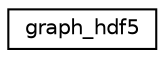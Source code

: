 digraph "Graphical Class Hierarchy"
{
 // INTERACTIVE_SVG=YES
 // LATEX_PDF_SIZE
  edge [fontname="Helvetica",fontsize="10",labelfontname="Helvetica",labelfontsize="10"];
  node [fontname="Helvetica",fontsize="10",shape=record];
  rankdir="LR";
  Node0 [label="graph_hdf5",height=0.2,width=0.4,color="black", fillcolor="white", style="filled",URL="$structgraph__hdf5.html",tooltip=" "];
}
